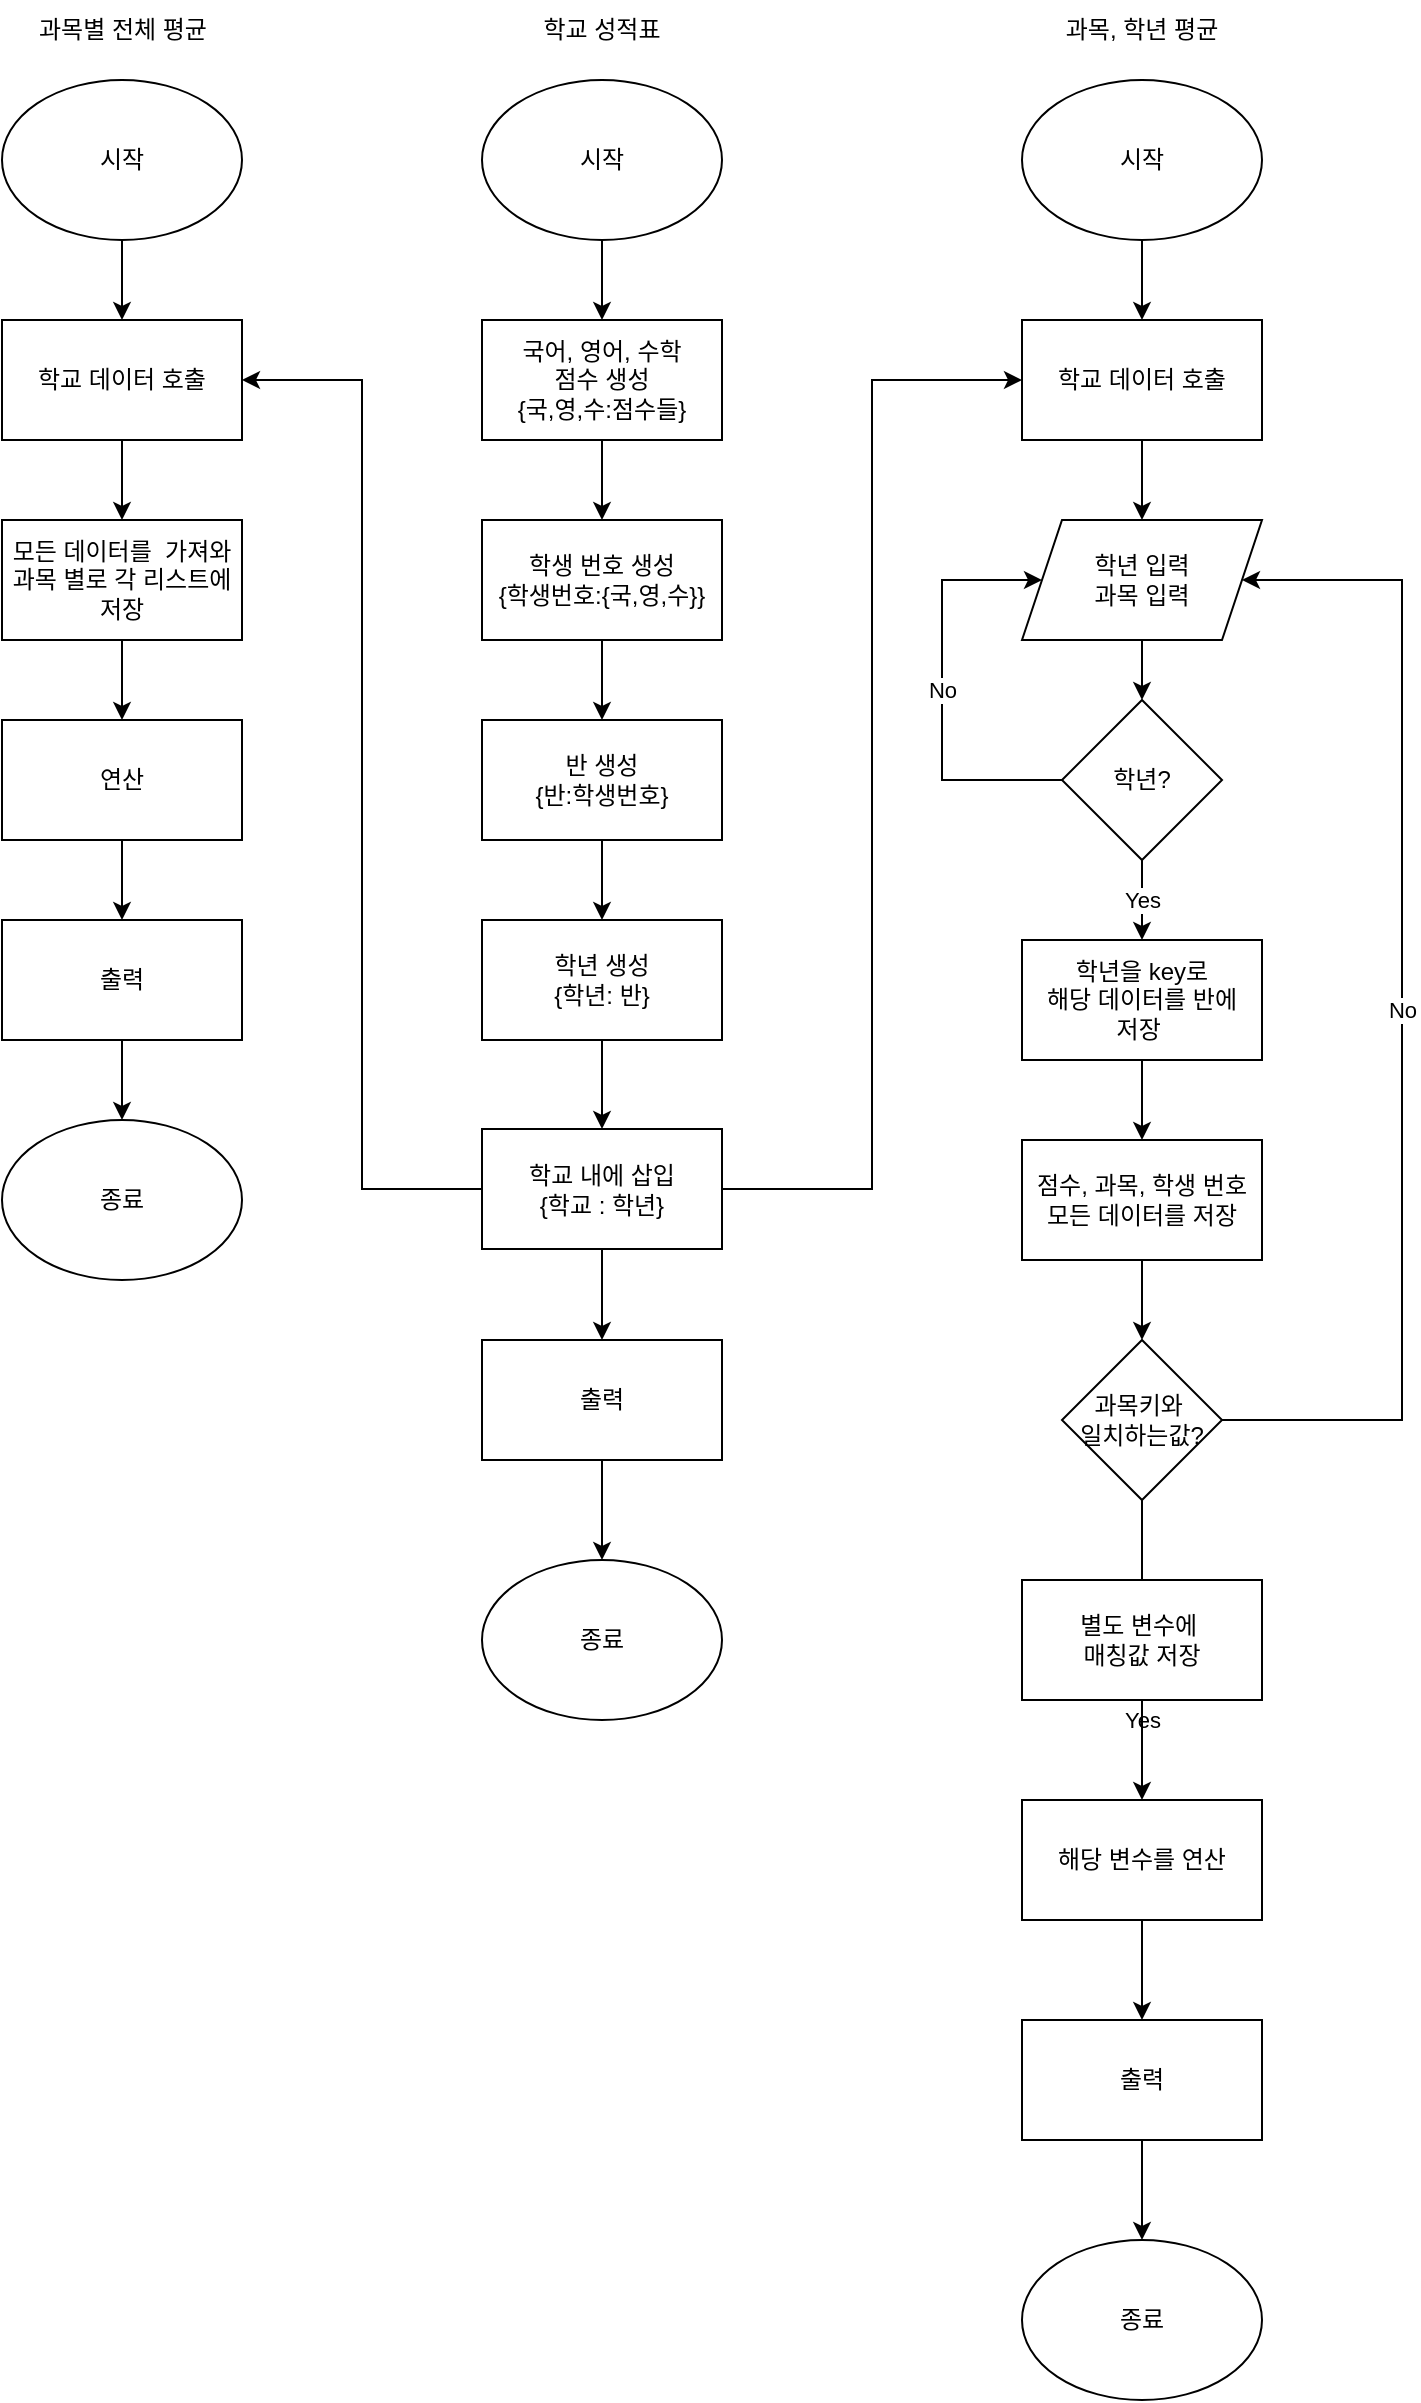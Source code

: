 <mxfile version="26.2.2">
  <diagram name="페이지-1" id="zeogqS7mXL-11dX4bwe9">
    <mxGraphModel dx="1092" dy="825" grid="1" gridSize="10" guides="1" tooltips="1" connect="1" arrows="1" fold="1" page="1" pageScale="1" pageWidth="827" pageHeight="1169" math="0" shadow="0">
      <root>
        <mxCell id="0" />
        <mxCell id="1" parent="0" />
        <mxCell id="QGpiDjwZLeCe2qHofe9P-7" style="edgeStyle=orthogonalEdgeStyle;rounded=0;orthogonalLoop=1;jettySize=auto;html=1;exitX=0.5;exitY=1;exitDx=0;exitDy=0;entryX=0.5;entryY=0;entryDx=0;entryDy=0;" parent="1" source="QGpiDjwZLeCe2qHofe9P-1" target="QGpiDjwZLeCe2qHofe9P-2" edge="1">
          <mxGeometry relative="1" as="geometry" />
        </mxCell>
        <mxCell id="QGpiDjwZLeCe2qHofe9P-1" value="시작" style="ellipse;whiteSpace=wrap;html=1;" parent="1" vertex="1">
          <mxGeometry x="340" y="420" width="120" height="80" as="geometry" />
        </mxCell>
        <mxCell id="QGpiDjwZLeCe2qHofe9P-8" style="edgeStyle=orthogonalEdgeStyle;rounded=0;orthogonalLoop=1;jettySize=auto;html=1;exitX=0.5;exitY=1;exitDx=0;exitDy=0;entryX=0.5;entryY=0;entryDx=0;entryDy=0;" parent="1" source="QGpiDjwZLeCe2qHofe9P-2" target="QGpiDjwZLeCe2qHofe9P-3" edge="1">
          <mxGeometry relative="1" as="geometry" />
        </mxCell>
        <mxCell id="QGpiDjwZLeCe2qHofe9P-2" value="국어, 영어, 수학&lt;div&gt;점수 생성&lt;/div&gt;&lt;div&gt;{국,영,수:점수들}&lt;/div&gt;" style="rounded=0;whiteSpace=wrap;html=1;" parent="1" vertex="1">
          <mxGeometry x="340" y="540" width="120" height="60" as="geometry" />
        </mxCell>
        <mxCell id="QGpiDjwZLeCe2qHofe9P-9" style="edgeStyle=orthogonalEdgeStyle;rounded=0;orthogonalLoop=1;jettySize=auto;html=1;exitX=0.5;exitY=1;exitDx=0;exitDy=0;" parent="1" source="QGpiDjwZLeCe2qHofe9P-3" target="QGpiDjwZLeCe2qHofe9P-4" edge="1">
          <mxGeometry relative="1" as="geometry" />
        </mxCell>
        <mxCell id="QGpiDjwZLeCe2qHofe9P-3" value="학생 번호 생성&lt;div&gt;{학생번호:{국,영,수}}&lt;/div&gt;" style="rounded=0;whiteSpace=wrap;html=1;" parent="1" vertex="1">
          <mxGeometry x="340" y="640" width="120" height="60" as="geometry" />
        </mxCell>
        <mxCell id="QGpiDjwZLeCe2qHofe9P-10" style="edgeStyle=orthogonalEdgeStyle;rounded=0;orthogonalLoop=1;jettySize=auto;html=1;exitX=0.5;exitY=1;exitDx=0;exitDy=0;entryX=0.5;entryY=0;entryDx=0;entryDy=0;" parent="1" source="QGpiDjwZLeCe2qHofe9P-4" target="QGpiDjwZLeCe2qHofe9P-5" edge="1">
          <mxGeometry relative="1" as="geometry" />
        </mxCell>
        <mxCell id="QGpiDjwZLeCe2qHofe9P-4" value="반 생성&lt;div&gt;{반:학생번호}&lt;/div&gt;" style="rounded=0;whiteSpace=wrap;html=1;" parent="1" vertex="1">
          <mxGeometry x="340" y="740" width="120" height="60" as="geometry" />
        </mxCell>
        <mxCell id="QGpiDjwZLeCe2qHofe9P-11" style="edgeStyle=orthogonalEdgeStyle;rounded=0;orthogonalLoop=1;jettySize=auto;html=1;exitX=0.5;exitY=1;exitDx=0;exitDy=0;" parent="1" source="QGpiDjwZLeCe2qHofe9P-5" target="QGpiDjwZLeCe2qHofe9P-6" edge="1">
          <mxGeometry relative="1" as="geometry" />
        </mxCell>
        <mxCell id="QGpiDjwZLeCe2qHofe9P-5" value="학년 생성&lt;div&gt;{학년: 반}&lt;/div&gt;" style="rounded=0;whiteSpace=wrap;html=1;" parent="1" vertex="1">
          <mxGeometry x="340" y="840" width="120" height="60" as="geometry" />
        </mxCell>
        <mxCell id="QGpiDjwZLeCe2qHofe9P-13" style="edgeStyle=orthogonalEdgeStyle;rounded=0;orthogonalLoop=1;jettySize=auto;html=1;exitX=0.5;exitY=1;exitDx=0;exitDy=0;entryX=0.5;entryY=0;entryDx=0;entryDy=0;" parent="1" source="QGpiDjwZLeCe2qHofe9P-6" edge="1">
          <mxGeometry relative="1" as="geometry">
            <mxPoint x="400" y="1050" as="targetPoint" />
          </mxGeometry>
        </mxCell>
        <mxCell id="QGpiDjwZLeCe2qHofe9P-55" style="edgeStyle=orthogonalEdgeStyle;rounded=0;orthogonalLoop=1;jettySize=auto;html=1;exitX=1;exitY=0.5;exitDx=0;exitDy=0;entryX=0;entryY=0.5;entryDx=0;entryDy=0;" parent="1" source="QGpiDjwZLeCe2qHofe9P-6" target="QGpiDjwZLeCe2qHofe9P-54" edge="1">
          <mxGeometry relative="1" as="geometry" />
        </mxCell>
        <mxCell id="QGpiDjwZLeCe2qHofe9P-58" style="edgeStyle=orthogonalEdgeStyle;rounded=0;orthogonalLoop=1;jettySize=auto;html=1;exitX=0;exitY=0.5;exitDx=0;exitDy=0;entryX=1;entryY=0.5;entryDx=0;entryDy=0;" parent="1" source="QGpiDjwZLeCe2qHofe9P-6" target="QGpiDjwZLeCe2qHofe9P-53" edge="1">
          <mxGeometry relative="1" as="geometry" />
        </mxCell>
        <mxCell id="QGpiDjwZLeCe2qHofe9P-6" value="학교 내에 삽입&lt;div&gt;{학교 : 학년}&lt;/div&gt;" style="rounded=0;whiteSpace=wrap;html=1;" parent="1" vertex="1">
          <mxGeometry x="340" y="944.5" width="120" height="60" as="geometry" />
        </mxCell>
        <mxCell id="QGpiDjwZLeCe2qHofe9P-56" style="edgeStyle=orthogonalEdgeStyle;rounded=0;orthogonalLoop=1;jettySize=auto;html=1;exitX=0.5;exitY=1;exitDx=0;exitDy=0;entryX=0.5;entryY=0;entryDx=0;entryDy=0;" parent="1" source="QGpiDjwZLeCe2qHofe9P-14" target="QGpiDjwZLeCe2qHofe9P-54" edge="1">
          <mxGeometry relative="1" as="geometry" />
        </mxCell>
        <mxCell id="QGpiDjwZLeCe2qHofe9P-14" value="시작" style="ellipse;whiteSpace=wrap;html=1;" parent="1" vertex="1">
          <mxGeometry x="610" y="420" width="120" height="80" as="geometry" />
        </mxCell>
        <mxCell id="QGpiDjwZLeCe2qHofe9P-24" style="edgeStyle=orthogonalEdgeStyle;rounded=0;orthogonalLoop=1;jettySize=auto;html=1;exitX=0.5;exitY=1;exitDx=0;exitDy=0;entryX=0.5;entryY=0;entryDx=0;entryDy=0;" parent="1" source="QGpiDjwZLeCe2qHofe9P-16" edge="1">
          <mxGeometry relative="1" as="geometry">
            <mxPoint x="670" y="730" as="targetPoint" />
          </mxGeometry>
        </mxCell>
        <mxCell id="QGpiDjwZLeCe2qHofe9P-16" value="학년 입력&lt;div&gt;과목 입력&lt;/div&gt;" style="shape=parallelogram;perimeter=parallelogramPerimeter;whiteSpace=wrap;html=1;fixedSize=1;" parent="1" vertex="1">
          <mxGeometry x="610" y="640" width="120" height="60" as="geometry" />
        </mxCell>
        <mxCell id="QGpiDjwZLeCe2qHofe9P-51" style="edgeStyle=orthogonalEdgeStyle;rounded=0;orthogonalLoop=1;jettySize=auto;html=1;exitX=0.5;exitY=1;exitDx=0;exitDy=0;" parent="1" source="QGpiDjwZLeCe2qHofe9P-19" target="QGpiDjwZLeCe2qHofe9P-40" edge="1">
          <mxGeometry relative="1" as="geometry" />
        </mxCell>
        <mxCell id="QGpiDjwZLeCe2qHofe9P-19" value="점수, 과목, 학생 번호&lt;div&gt;모든 데이터를 저장&lt;/div&gt;" style="rounded=0;whiteSpace=wrap;html=1;" parent="1" vertex="1">
          <mxGeometry x="610" y="950" width="120" height="60" as="geometry" />
        </mxCell>
        <mxCell id="QGpiDjwZLeCe2qHofe9P-49" style="edgeStyle=orthogonalEdgeStyle;rounded=0;orthogonalLoop=1;jettySize=auto;html=1;exitX=0.5;exitY=1;exitDx=0;exitDy=0;entryX=0.5;entryY=0;entryDx=0;entryDy=0;" parent="1" source="QGpiDjwZLeCe2qHofe9P-20" target="QGpiDjwZLeCe2qHofe9P-32" edge="1">
          <mxGeometry relative="1" as="geometry" />
        </mxCell>
        <mxCell id="QGpiDjwZLeCe2qHofe9P-20" value="해당 변수를 연산" style="rounded=0;whiteSpace=wrap;html=1;" parent="1" vertex="1">
          <mxGeometry x="610" y="1280" width="120" height="60" as="geometry" />
        </mxCell>
        <mxCell id="QGpiDjwZLeCe2qHofe9P-35" style="edgeStyle=orthogonalEdgeStyle;rounded=0;orthogonalLoop=1;jettySize=auto;html=1;exitX=0.5;exitY=1;exitDx=0;exitDy=0;" parent="1" source="QGpiDjwZLeCe2qHofe9P-32" target="QGpiDjwZLeCe2qHofe9P-34" edge="1">
          <mxGeometry relative="1" as="geometry" />
        </mxCell>
        <mxCell id="QGpiDjwZLeCe2qHofe9P-32" value="출력" style="rounded=0;whiteSpace=wrap;html=1;" parent="1" vertex="1">
          <mxGeometry x="610" y="1390" width="120" height="60" as="geometry" />
        </mxCell>
        <mxCell id="QGpiDjwZLeCe2qHofe9P-34" value="종료" style="ellipse;whiteSpace=wrap;html=1;" parent="1" vertex="1">
          <mxGeometry x="610" y="1500" width="120" height="80" as="geometry" />
        </mxCell>
        <mxCell id="QGpiDjwZLeCe2qHofe9P-39" value="Yes" style="edgeStyle=orthogonalEdgeStyle;rounded=0;orthogonalLoop=1;jettySize=auto;html=1;exitX=0.5;exitY=1;exitDx=0;exitDy=0;entryX=0.5;entryY=0;entryDx=0;entryDy=0;" parent="1" source="QGpiDjwZLeCe2qHofe9P-36" target="QGpiDjwZLeCe2qHofe9P-38" edge="1">
          <mxGeometry relative="1" as="geometry" />
        </mxCell>
        <mxCell id="QGpiDjwZLeCe2qHofe9P-44" value="No" style="edgeStyle=orthogonalEdgeStyle;rounded=0;orthogonalLoop=1;jettySize=auto;html=1;exitX=0;exitY=0.5;exitDx=0;exitDy=0;entryX=0;entryY=0.5;entryDx=0;entryDy=0;" parent="1" source="QGpiDjwZLeCe2qHofe9P-36" target="QGpiDjwZLeCe2qHofe9P-16" edge="1">
          <mxGeometry relative="1" as="geometry">
            <Array as="points">
              <mxPoint x="570" y="770" />
              <mxPoint x="570" y="670" />
            </Array>
          </mxGeometry>
        </mxCell>
        <mxCell id="QGpiDjwZLeCe2qHofe9P-36" value="학년?" style="rhombus;whiteSpace=wrap;html=1;" parent="1" vertex="1">
          <mxGeometry x="630" y="730" width="80" height="80" as="geometry" />
        </mxCell>
        <mxCell id="QGpiDjwZLeCe2qHofe9P-42" style="edgeStyle=orthogonalEdgeStyle;rounded=0;orthogonalLoop=1;jettySize=auto;html=1;exitX=0.5;exitY=1;exitDx=0;exitDy=0;entryX=0.5;entryY=0;entryDx=0;entryDy=0;" parent="1" source="QGpiDjwZLeCe2qHofe9P-38" target="QGpiDjwZLeCe2qHofe9P-19" edge="1">
          <mxGeometry relative="1" as="geometry" />
        </mxCell>
        <mxCell id="QGpiDjwZLeCe2qHofe9P-38" value="학년을 key로&lt;div&gt;&lt;span style=&quot;background-color: transparent; color: light-dark(rgb(0, 0, 0), rgb(255, 255, 255));&quot;&gt;해당 데이터를 반에&lt;/span&gt;&lt;/div&gt;&lt;div&gt;&lt;span style=&quot;background-color: transparent; color: light-dark(rgb(0, 0, 0), rgb(255, 255, 255));&quot;&gt;저장&amp;nbsp;&lt;/span&gt;&lt;/div&gt;" style="rounded=0;whiteSpace=wrap;html=1;" parent="1" vertex="1">
          <mxGeometry x="610" y="850" width="120" height="60" as="geometry" />
        </mxCell>
        <mxCell id="QGpiDjwZLeCe2qHofe9P-47" value="Yes" style="edgeStyle=orthogonalEdgeStyle;rounded=0;orthogonalLoop=1;jettySize=auto;html=1;exitX=0.5;exitY=1;exitDx=0;exitDy=0;entryX=0.5;entryY=0;entryDx=0;entryDy=0;" parent="1" source="QGpiDjwZLeCe2qHofe9P-40" target="QGpiDjwZLeCe2qHofe9P-46" edge="1">
          <mxGeometry relative="1" as="geometry">
            <Array as="points">
              <mxPoint x="670" y="1260" />
            </Array>
          </mxGeometry>
        </mxCell>
        <mxCell id="QGpiDjwZLeCe2qHofe9P-50" value="No" style="edgeStyle=orthogonalEdgeStyle;rounded=0;orthogonalLoop=1;jettySize=auto;html=1;exitX=1;exitY=0.5;exitDx=0;exitDy=0;entryX=1;entryY=0.5;entryDx=0;entryDy=0;" parent="1" source="QGpiDjwZLeCe2qHofe9P-40" target="QGpiDjwZLeCe2qHofe9P-16" edge="1">
          <mxGeometry relative="1" as="geometry">
            <Array as="points">
              <mxPoint x="800" y="1090" />
              <mxPoint x="800" y="670" />
            </Array>
          </mxGeometry>
        </mxCell>
        <mxCell id="QGpiDjwZLeCe2qHofe9P-40" value="과목키와&amp;nbsp;&lt;div&gt;일치하는값?&lt;/div&gt;" style="rhombus;whiteSpace=wrap;html=1;" parent="1" vertex="1">
          <mxGeometry x="630" y="1050" width="80" height="80" as="geometry" />
        </mxCell>
        <mxCell id="QGpiDjwZLeCe2qHofe9P-48" style="edgeStyle=orthogonalEdgeStyle;rounded=0;orthogonalLoop=1;jettySize=auto;html=1;exitX=0.5;exitY=1;exitDx=0;exitDy=0;entryX=0.5;entryY=0;entryDx=0;entryDy=0;" parent="1" source="QGpiDjwZLeCe2qHofe9P-46" target="QGpiDjwZLeCe2qHofe9P-20" edge="1">
          <mxGeometry relative="1" as="geometry" />
        </mxCell>
        <mxCell id="QGpiDjwZLeCe2qHofe9P-46" value="별도 변수에&amp;nbsp;&lt;div&gt;매칭값 저장&lt;/div&gt;" style="rounded=0;whiteSpace=wrap;html=1;" parent="1" vertex="1">
          <mxGeometry x="610" y="1170" width="120" height="60" as="geometry" />
        </mxCell>
        <mxCell id="QGpiDjwZLeCe2qHofe9P-59" style="edgeStyle=orthogonalEdgeStyle;rounded=0;orthogonalLoop=1;jettySize=auto;html=1;exitX=0.5;exitY=1;exitDx=0;exitDy=0;entryX=0.5;entryY=0;entryDx=0;entryDy=0;" parent="1" source="QGpiDjwZLeCe2qHofe9P-52" target="QGpiDjwZLeCe2qHofe9P-53" edge="1">
          <mxGeometry relative="1" as="geometry" />
        </mxCell>
        <mxCell id="QGpiDjwZLeCe2qHofe9P-52" value="시작" style="ellipse;whiteSpace=wrap;html=1;" parent="1" vertex="1">
          <mxGeometry x="100" y="420" width="120" height="80" as="geometry" />
        </mxCell>
        <mxCell id="QGpiDjwZLeCe2qHofe9P-61" style="edgeStyle=orthogonalEdgeStyle;rounded=0;orthogonalLoop=1;jettySize=auto;html=1;exitX=0.5;exitY=1;exitDx=0;exitDy=0;entryX=0.5;entryY=0;entryDx=0;entryDy=0;" parent="1" source="QGpiDjwZLeCe2qHofe9P-53" target="QGpiDjwZLeCe2qHofe9P-60" edge="1">
          <mxGeometry relative="1" as="geometry" />
        </mxCell>
        <mxCell id="QGpiDjwZLeCe2qHofe9P-53" value="학교 데이터 호출" style="rounded=0;whiteSpace=wrap;html=1;" parent="1" vertex="1">
          <mxGeometry x="100" y="540" width="120" height="60" as="geometry" />
        </mxCell>
        <mxCell id="QGpiDjwZLeCe2qHofe9P-57" style="edgeStyle=orthogonalEdgeStyle;rounded=0;orthogonalLoop=1;jettySize=auto;html=1;exitX=0.5;exitY=1;exitDx=0;exitDy=0;" parent="1" source="QGpiDjwZLeCe2qHofe9P-54" target="QGpiDjwZLeCe2qHofe9P-16" edge="1">
          <mxGeometry relative="1" as="geometry" />
        </mxCell>
        <mxCell id="QGpiDjwZLeCe2qHofe9P-54" value="학교 데이터 호출" style="rounded=0;whiteSpace=wrap;html=1;" parent="1" vertex="1">
          <mxGeometry x="610" y="540" width="120" height="60" as="geometry" />
        </mxCell>
        <mxCell id="QGpiDjwZLeCe2qHofe9P-63" style="edgeStyle=orthogonalEdgeStyle;rounded=0;orthogonalLoop=1;jettySize=auto;html=1;exitX=0.5;exitY=1;exitDx=0;exitDy=0;entryX=0.5;entryY=0;entryDx=0;entryDy=0;" parent="1" source="QGpiDjwZLeCe2qHofe9P-60" target="QGpiDjwZLeCe2qHofe9P-62" edge="1">
          <mxGeometry relative="1" as="geometry" />
        </mxCell>
        <mxCell id="QGpiDjwZLeCe2qHofe9P-60" value="모든 데이터를&amp;nbsp; 가져와&lt;div&gt;과목 별로 각 리스트에&lt;/div&gt;&lt;div&gt;저장&lt;/div&gt;" style="rounded=0;whiteSpace=wrap;html=1;" parent="1" vertex="1">
          <mxGeometry x="100" y="640" width="120" height="60" as="geometry" />
        </mxCell>
        <mxCell id="QGpiDjwZLeCe2qHofe9P-65" style="edgeStyle=orthogonalEdgeStyle;rounded=0;orthogonalLoop=1;jettySize=auto;html=1;exitX=0.5;exitY=1;exitDx=0;exitDy=0;entryX=0.5;entryY=0;entryDx=0;entryDy=0;" parent="1" source="QGpiDjwZLeCe2qHofe9P-62" target="QGpiDjwZLeCe2qHofe9P-64" edge="1">
          <mxGeometry relative="1" as="geometry" />
        </mxCell>
        <mxCell id="QGpiDjwZLeCe2qHofe9P-62" value="연산" style="rounded=0;whiteSpace=wrap;html=1;" parent="1" vertex="1">
          <mxGeometry x="100" y="740" width="120" height="60" as="geometry" />
        </mxCell>
        <mxCell id="QGpiDjwZLeCe2qHofe9P-67" style="edgeStyle=orthogonalEdgeStyle;rounded=0;orthogonalLoop=1;jettySize=auto;html=1;exitX=0.5;exitY=1;exitDx=0;exitDy=0;entryX=0.5;entryY=0;entryDx=0;entryDy=0;" parent="1" source="QGpiDjwZLeCe2qHofe9P-64" target="QGpiDjwZLeCe2qHofe9P-66" edge="1">
          <mxGeometry relative="1" as="geometry" />
        </mxCell>
        <mxCell id="QGpiDjwZLeCe2qHofe9P-64" value="출력" style="rounded=0;whiteSpace=wrap;html=1;" parent="1" vertex="1">
          <mxGeometry x="100" y="840" width="120" height="60" as="geometry" />
        </mxCell>
        <mxCell id="QGpiDjwZLeCe2qHofe9P-66" value="종료" style="ellipse;whiteSpace=wrap;html=1;" parent="1" vertex="1">
          <mxGeometry x="100" y="940" width="120" height="80" as="geometry" />
        </mxCell>
        <mxCell id="QGpiDjwZLeCe2qHofe9P-68" value="학교 성적표" style="text;html=1;align=center;verticalAlign=middle;whiteSpace=wrap;rounded=0;" parent="1" vertex="1">
          <mxGeometry x="355" y="380" width="90" height="30" as="geometry" />
        </mxCell>
        <mxCell id="QGpiDjwZLeCe2qHofe9P-69" value="과목, 학년 평균" style="text;html=1;align=center;verticalAlign=middle;whiteSpace=wrap;rounded=0;" parent="1" vertex="1">
          <mxGeometry x="625" y="380" width="90" height="30" as="geometry" />
        </mxCell>
        <mxCell id="QGpiDjwZLeCe2qHofe9P-70" value="과목별 전체 평균" style="text;html=1;align=center;verticalAlign=middle;whiteSpace=wrap;rounded=0;" parent="1" vertex="1">
          <mxGeometry x="112.5" y="380" width="95" height="30" as="geometry" />
        </mxCell>
        <mxCell id="8EmPDj0JqU0to2I8E0WW-3" style="edgeStyle=orthogonalEdgeStyle;rounded=0;orthogonalLoop=1;jettySize=auto;html=1;exitX=0.5;exitY=1;exitDx=0;exitDy=0;entryX=0.5;entryY=0;entryDx=0;entryDy=0;" edge="1" parent="1" source="8EmPDj0JqU0to2I8E0WW-1" target="8EmPDj0JqU0to2I8E0WW-2">
          <mxGeometry relative="1" as="geometry" />
        </mxCell>
        <mxCell id="8EmPDj0JqU0to2I8E0WW-1" value="출력" style="rounded=0;whiteSpace=wrap;html=1;" vertex="1" parent="1">
          <mxGeometry x="340" y="1050" width="120" height="60" as="geometry" />
        </mxCell>
        <mxCell id="8EmPDj0JqU0to2I8E0WW-2" value="종료" style="ellipse;whiteSpace=wrap;html=1;" vertex="1" parent="1">
          <mxGeometry x="340" y="1160" width="120" height="80" as="geometry" />
        </mxCell>
      </root>
    </mxGraphModel>
  </diagram>
</mxfile>
